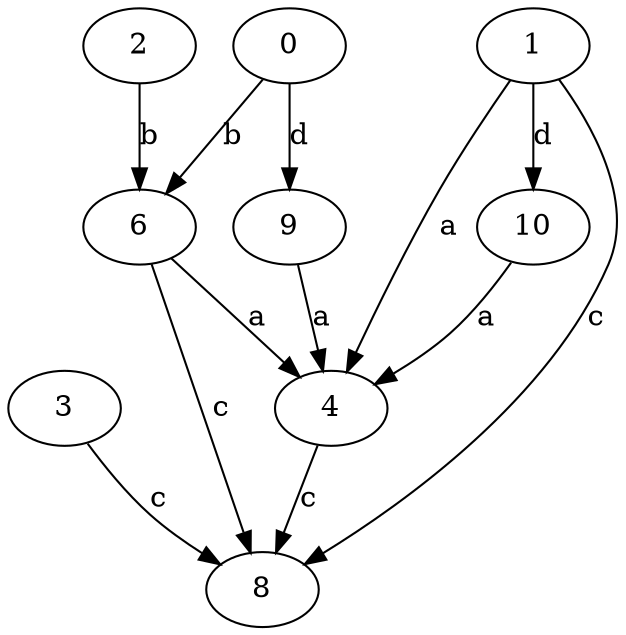 strict digraph  {
2;
3;
4;
0;
6;
8;
9;
1;
10;
2 -> 6  [label=b];
3 -> 8  [label=c];
4 -> 8  [label=c];
0 -> 6  [label=b];
0 -> 9  [label=d];
6 -> 4  [label=a];
6 -> 8  [label=c];
9 -> 4  [label=a];
1 -> 4  [label=a];
1 -> 8  [label=c];
1 -> 10  [label=d];
10 -> 4  [label=a];
}
